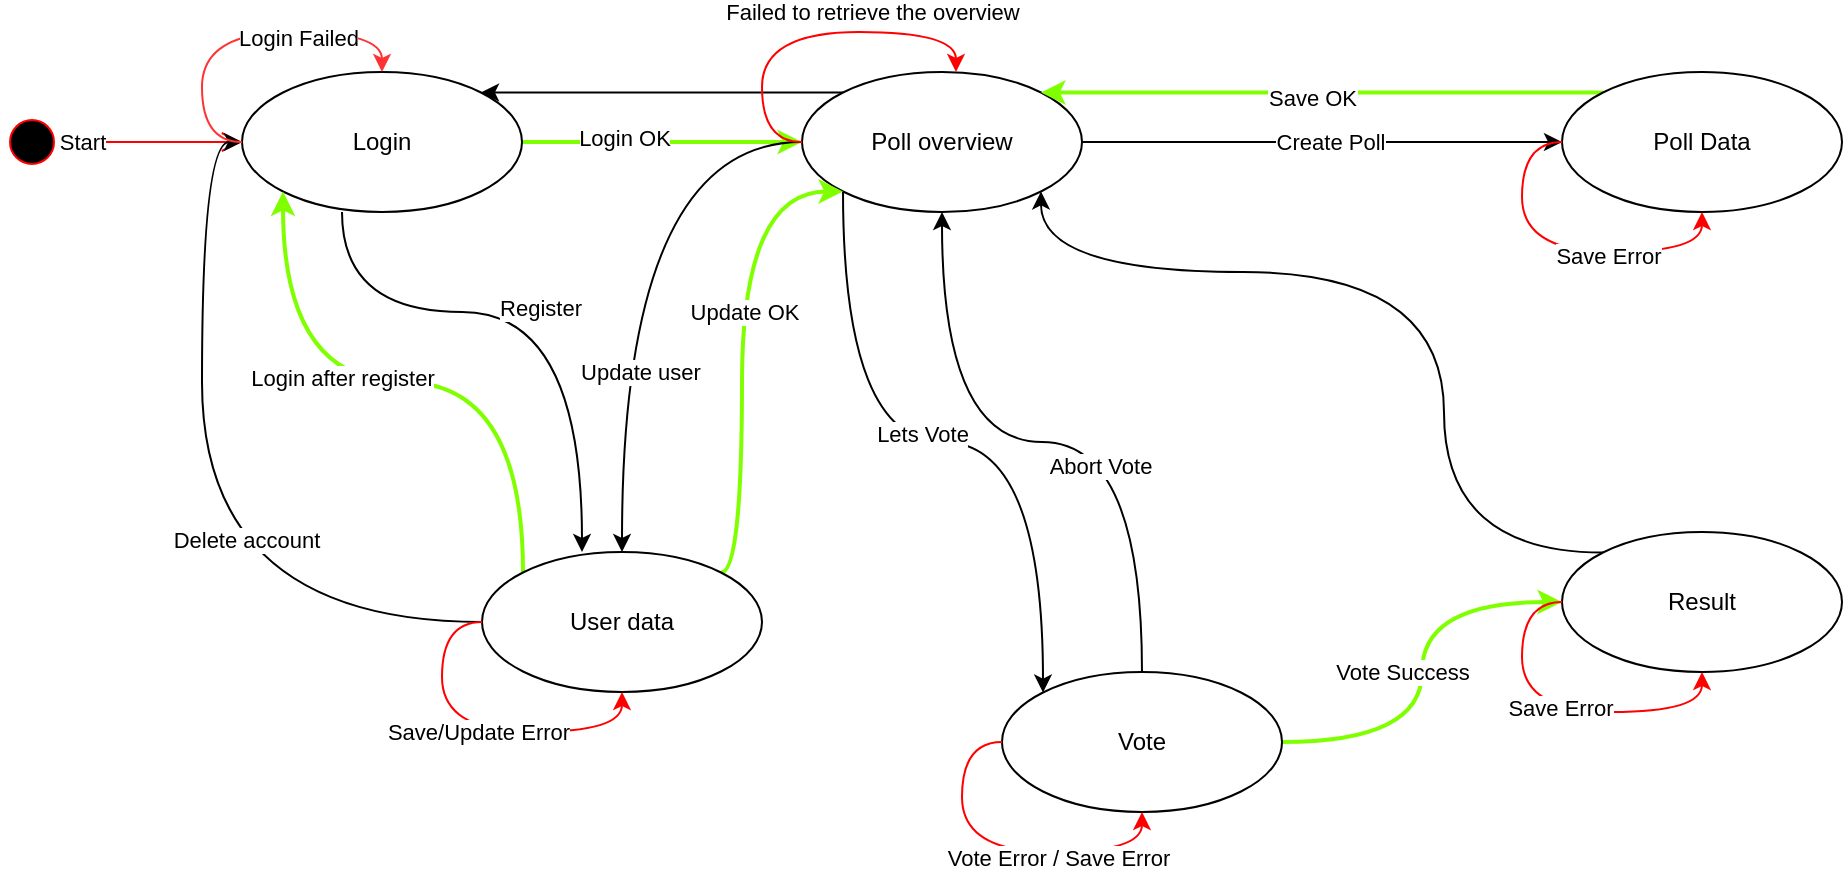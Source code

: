 <mxfile version="13.6.2" type="device"><diagram name="Page-1" id="e7e014a7-5840-1c2e-5031-d8a46d1fe8dd"><mxGraphModel dx="1106" dy="830" grid="1" gridSize="10" guides="1" tooltips="1" connect="1" arrows="1" fold="1" page="1" pageScale="1" pageWidth="1169" pageHeight="826" background="#ffffff" math="0" shadow="0"><root><mxCell id="0"/><mxCell id="1" parent="0"/><mxCell id="k7MwDcB0xPNuz_n1vNBX-41" value="" style="ellipse;html=1;shape=startState;fillColor=#000000;strokeColor=#ff0000;" vertex="1" parent="1"><mxGeometry x="80" y="280" width="30" height="30" as="geometry"/></mxCell><mxCell id="k7MwDcB0xPNuz_n1vNBX-42" value="" style="edgeStyle=orthogonalEdgeStyle;html=1;verticalAlign=bottom;endArrow=open;endSize=8;strokeColor=#ff0000;" edge="1" source="k7MwDcB0xPNuz_n1vNBX-41" parent="1"><mxGeometry relative="1" as="geometry"><mxPoint x="200" y="295" as="targetPoint"/></mxGeometry></mxCell><mxCell id="k7MwDcB0xPNuz_n1vNBX-76" value="Start" style="edgeLabel;html=1;align=center;verticalAlign=middle;resizable=0;points=[];" vertex="1" connectable="0" parent="k7MwDcB0xPNuz_n1vNBX-42"><mxGeometry x="-0.778" relative="1" as="geometry"><mxPoint as="offset"/></mxGeometry></mxCell><mxCell id="k7MwDcB0xPNuz_n1vNBX-50" style="edgeStyle=orthogonalEdgeStyle;curved=1;orthogonalLoop=1;jettySize=auto;html=1;exitX=0.5;exitY=1;exitDx=0;exitDy=0;" edge="1" parent="1"><mxGeometry relative="1" as="geometry"><mxPoint x="250" y="330" as="sourcePoint"/><mxPoint x="370" y="500" as="targetPoint"/><Array as="points"><mxPoint x="250" y="380"/><mxPoint x="370" y="380"/></Array></mxGeometry></mxCell><mxCell id="k7MwDcB0xPNuz_n1vNBX-78" value="Register" style="edgeLabel;html=1;align=center;verticalAlign=middle;resizable=0;points=[];" vertex="1" connectable="0" parent="k7MwDcB0xPNuz_n1vNBX-50"><mxGeometry x="0.028" y="2" relative="1" as="geometry"><mxPoint as="offset"/></mxGeometry></mxCell><mxCell id="k7MwDcB0xPNuz_n1vNBX-61" style="edgeStyle=orthogonalEdgeStyle;curved=1;orthogonalLoop=1;jettySize=auto;html=1;exitX=1;exitY=0.5;exitDx=0;exitDy=0;entryX=0;entryY=0.5;entryDx=0;entryDy=0;strokeColor=#80FF00;strokeWidth=2;" edge="1" parent="1" source="k7MwDcB0xPNuz_n1vNBX-43" target="k7MwDcB0xPNuz_n1vNBX-44"><mxGeometry relative="1" as="geometry"/></mxCell><mxCell id="k7MwDcB0xPNuz_n1vNBX-62" value="Login OK" style="edgeLabel;html=1;align=center;verticalAlign=middle;resizable=0;points=[];" vertex="1" connectable="0" parent="k7MwDcB0xPNuz_n1vNBX-61"><mxGeometry x="-0.271" y="2" relative="1" as="geometry"><mxPoint as="offset"/></mxGeometry></mxCell><mxCell id="k7MwDcB0xPNuz_n1vNBX-43" value="Login" style="ellipse;whiteSpace=wrap;html=1;" vertex="1" parent="1"><mxGeometry x="200" y="260" width="140" height="70" as="geometry"/></mxCell><mxCell id="k7MwDcB0xPNuz_n1vNBX-49" style="edgeStyle=orthogonalEdgeStyle;orthogonalLoop=1;jettySize=auto;html=1;curved=1;" edge="1" parent="1" source="k7MwDcB0xPNuz_n1vNBX-44" target="k7MwDcB0xPNuz_n1vNBX-45"><mxGeometry relative="1" as="geometry"/></mxCell><mxCell id="k7MwDcB0xPNuz_n1vNBX-79" value="Update user" style="edgeLabel;html=1;align=center;verticalAlign=middle;resizable=0;points=[];" vertex="1" connectable="0" parent="k7MwDcB0xPNuz_n1vNBX-49"><mxGeometry x="0.18" y="9" relative="1" as="geometry"><mxPoint y="31" as="offset"/></mxGeometry></mxCell><mxCell id="k7MwDcB0xPNuz_n1vNBX-59" style="edgeStyle=orthogonalEdgeStyle;curved=1;orthogonalLoop=1;jettySize=auto;html=1;exitX=1;exitY=0.5;exitDx=0;exitDy=0;" edge="1" parent="1" source="k7MwDcB0xPNuz_n1vNBX-44" target="k7MwDcB0xPNuz_n1vNBX-48"><mxGeometry relative="1" as="geometry"/></mxCell><mxCell id="k7MwDcB0xPNuz_n1vNBX-89" value="Create Poll" style="edgeLabel;html=1;align=center;verticalAlign=middle;resizable=0;points=[];" vertex="1" connectable="0" parent="k7MwDcB0xPNuz_n1vNBX-59"><mxGeometry x="0.033" relative="1" as="geometry"><mxPoint as="offset"/></mxGeometry></mxCell><mxCell id="k7MwDcB0xPNuz_n1vNBX-63" style="edgeStyle=orthogonalEdgeStyle;curved=1;orthogonalLoop=1;jettySize=auto;html=1;exitX=0;exitY=0;exitDx=0;exitDy=0;entryX=1;entryY=0;entryDx=0;entryDy=0;strokeWidth=1;" edge="1" parent="1" source="k7MwDcB0xPNuz_n1vNBX-44" target="k7MwDcB0xPNuz_n1vNBX-43"><mxGeometry relative="1" as="geometry"/></mxCell><mxCell id="k7MwDcB0xPNuz_n1vNBX-71" style="edgeStyle=orthogonalEdgeStyle;curved=1;orthogonalLoop=1;jettySize=auto;html=1;exitX=0;exitY=1;exitDx=0;exitDy=0;entryX=0;entryY=0;entryDx=0;entryDy=0;strokeColor=#000000;strokeWidth=1;" edge="1" parent="1" source="k7MwDcB0xPNuz_n1vNBX-44" target="k7MwDcB0xPNuz_n1vNBX-46"><mxGeometry relative="1" as="geometry"/></mxCell><mxCell id="k7MwDcB0xPNuz_n1vNBX-81" value="Lets Vote" style="edgeLabel;html=1;align=center;verticalAlign=middle;resizable=0;points=[];" vertex="1" connectable="0" parent="k7MwDcB0xPNuz_n1vNBX-71"><mxGeometry x="-0.308" y="39" relative="1" as="geometry"><mxPoint as="offset"/></mxGeometry></mxCell><mxCell id="k7MwDcB0xPNuz_n1vNBX-44" value="Poll overview" style="ellipse;whiteSpace=wrap;html=1;" vertex="1" parent="1"><mxGeometry x="480" y="260" width="140" height="70" as="geometry"/></mxCell><mxCell id="k7MwDcB0xPNuz_n1vNBX-64" style="edgeStyle=orthogonalEdgeStyle;curved=1;orthogonalLoop=1;jettySize=auto;html=1;exitX=0;exitY=0;exitDx=0;exitDy=0;entryX=0;entryY=1;entryDx=0;entryDy=0;strokeWidth=2;strokeColor=#80FF00;" edge="1" parent="1" source="k7MwDcB0xPNuz_n1vNBX-45" target="k7MwDcB0xPNuz_n1vNBX-43"><mxGeometry relative="1" as="geometry"/></mxCell><mxCell id="k7MwDcB0xPNuz_n1vNBX-77" value="Login after register" style="edgeLabel;html=1;align=center;verticalAlign=middle;resizable=0;points=[];" vertex="1" connectable="0" parent="k7MwDcB0xPNuz_n1vNBX-64"><mxGeometry x="-0.048" y="3" relative="1" as="geometry"><mxPoint x="-37.75" y="-5" as="offset"/></mxGeometry></mxCell><mxCell id="k7MwDcB0xPNuz_n1vNBX-65" style="edgeStyle=orthogonalEdgeStyle;curved=1;orthogonalLoop=1;jettySize=auto;html=1;exitX=0;exitY=0.5;exitDx=0;exitDy=0;entryX=0;entryY=0.5;entryDx=0;entryDy=0;strokeColor=#000000;strokeWidth=1;" edge="1" parent="1" source="k7MwDcB0xPNuz_n1vNBX-45" target="k7MwDcB0xPNuz_n1vNBX-43"><mxGeometry relative="1" as="geometry"/></mxCell><mxCell id="k7MwDcB0xPNuz_n1vNBX-75" value="Delete account" style="edgeLabel;html=1;align=center;verticalAlign=middle;resizable=0;points=[];" vertex="1" connectable="0" parent="k7MwDcB0xPNuz_n1vNBX-65"><mxGeometry x="-0.41" y="-41" relative="1" as="geometry"><mxPoint as="offset"/></mxGeometry></mxCell><mxCell id="k7MwDcB0xPNuz_n1vNBX-74" style="edgeStyle=orthogonalEdgeStyle;curved=1;orthogonalLoop=1;jettySize=auto;html=1;exitX=1;exitY=0;exitDx=0;exitDy=0;entryX=0;entryY=1;entryDx=0;entryDy=0;strokeWidth=2;strokeColor=#80FF00;" edge="1" parent="1" source="k7MwDcB0xPNuz_n1vNBX-45" target="k7MwDcB0xPNuz_n1vNBX-44"><mxGeometry relative="1" as="geometry"><Array as="points"><mxPoint x="450" y="510"/><mxPoint x="450" y="320"/></Array></mxGeometry></mxCell><mxCell id="k7MwDcB0xPNuz_n1vNBX-80" value="Update OK" style="edgeLabel;html=1;align=center;verticalAlign=middle;resizable=0;points=[];" vertex="1" connectable="0" parent="k7MwDcB0xPNuz_n1vNBX-74"><mxGeometry x="-0.135" y="-1" relative="1" as="geometry"><mxPoint y="-31.8" as="offset"/></mxGeometry></mxCell><mxCell id="k7MwDcB0xPNuz_n1vNBX-45" value="User data" style="ellipse;whiteSpace=wrap;html=1;" vertex="1" parent="1"><mxGeometry x="320" y="500" width="140" height="70" as="geometry"/></mxCell><mxCell id="k7MwDcB0xPNuz_n1vNBX-69" style="edgeStyle=orthogonalEdgeStyle;curved=1;orthogonalLoop=1;jettySize=auto;html=1;exitX=1;exitY=0.5;exitDx=0;exitDy=0;entryX=0;entryY=0.5;entryDx=0;entryDy=0;strokeWidth=2;strokeColor=#80FF00;" edge="1" parent="1" source="k7MwDcB0xPNuz_n1vNBX-46" target="k7MwDcB0xPNuz_n1vNBX-47"><mxGeometry relative="1" as="geometry"/></mxCell><mxCell id="k7MwDcB0xPNuz_n1vNBX-83" value="Vote Success&lt;br&gt;" style="edgeLabel;html=1;align=center;verticalAlign=middle;resizable=0;points=[];" vertex="1" connectable="0" parent="k7MwDcB0xPNuz_n1vNBX-69"><mxGeometry x="0.267" y="-2" relative="1" as="geometry"><mxPoint x="-12" y="28" as="offset"/></mxGeometry></mxCell><mxCell id="k7MwDcB0xPNuz_n1vNBX-72" style="edgeStyle=orthogonalEdgeStyle;curved=1;orthogonalLoop=1;jettySize=auto;html=1;exitX=0.5;exitY=0;exitDx=0;exitDy=0;entryX=0.5;entryY=1;entryDx=0;entryDy=0;strokeColor=#000000;strokeWidth=1;" edge="1" parent="1" source="k7MwDcB0xPNuz_n1vNBX-46" target="k7MwDcB0xPNuz_n1vNBX-44"><mxGeometry relative="1" as="geometry"/></mxCell><mxCell id="k7MwDcB0xPNuz_n1vNBX-82" value="Abort Vote" style="edgeLabel;html=1;align=center;verticalAlign=middle;resizable=0;points=[];" vertex="1" connectable="0" parent="k7MwDcB0xPNuz_n1vNBX-72"><mxGeometry x="-0.376" y="21" relative="1" as="geometry"><mxPoint as="offset"/></mxGeometry></mxCell><mxCell id="k7MwDcB0xPNuz_n1vNBX-46" value="Vote" style="ellipse;whiteSpace=wrap;html=1;" vertex="1" parent="1"><mxGeometry x="580" y="560" width="140" height="70" as="geometry"/></mxCell><mxCell id="k7MwDcB0xPNuz_n1vNBX-73" style="edgeStyle=orthogonalEdgeStyle;curved=1;orthogonalLoop=1;jettySize=auto;html=1;exitX=0;exitY=0;exitDx=0;exitDy=0;entryX=1;entryY=1;entryDx=0;entryDy=0;strokeColor=#000000;strokeWidth=1;" edge="1" parent="1" source="k7MwDcB0xPNuz_n1vNBX-47" target="k7MwDcB0xPNuz_n1vNBX-44"><mxGeometry relative="1" as="geometry"><Array as="points"><mxPoint x="801" y="360"/><mxPoint x="600" y="360"/></Array></mxGeometry></mxCell><mxCell id="k7MwDcB0xPNuz_n1vNBX-47" value="Result" style="ellipse;whiteSpace=wrap;html=1;" vertex="1" parent="1"><mxGeometry x="860" y="490" width="140" height="70" as="geometry"/></mxCell><mxCell id="k7MwDcB0xPNuz_n1vNBX-66" style="edgeStyle=orthogonalEdgeStyle;curved=1;orthogonalLoop=1;jettySize=auto;html=1;exitX=0;exitY=0;exitDx=0;exitDy=0;entryX=1;entryY=0;entryDx=0;entryDy=0;strokeWidth=2;strokeColor=#80FF00;" edge="1" parent="1" source="k7MwDcB0xPNuz_n1vNBX-48" target="k7MwDcB0xPNuz_n1vNBX-44"><mxGeometry relative="1" as="geometry"/></mxCell><mxCell id="k7MwDcB0xPNuz_n1vNBX-90" value="Save OK" style="edgeLabel;html=1;align=center;verticalAlign=middle;resizable=0;points=[];" vertex="1" connectable="0" parent="k7MwDcB0xPNuz_n1vNBX-66"><mxGeometry x="0.036" y="2" relative="1" as="geometry"><mxPoint as="offset"/></mxGeometry></mxCell><mxCell id="k7MwDcB0xPNuz_n1vNBX-48" value="Poll Data" style="ellipse;whiteSpace=wrap;html=1;" vertex="1" parent="1"><mxGeometry x="860" y="260" width="140" height="70" as="geometry"/></mxCell><mxCell id="k7MwDcB0xPNuz_n1vNBX-52" value="Save/Update Error&lt;br&gt;" style="edgeStyle=orthogonalEdgeStyle;curved=1;orthogonalLoop=1;jettySize=auto;html=1;exitX=0;exitY=0.5;exitDx=0;exitDy=0;strokeColor=#FF0000;" edge="1" parent="1" source="k7MwDcB0xPNuz_n1vNBX-45" target="k7MwDcB0xPNuz_n1vNBX-45"><mxGeometry relative="1" as="geometry"/></mxCell><mxCell id="k7MwDcB0xPNuz_n1vNBX-53" style="edgeStyle=orthogonalEdgeStyle;curved=1;orthogonalLoop=1;jettySize=auto;html=1;exitX=0;exitY=0.5;exitDx=0;exitDy=0;entryX=0.5;entryY=1;entryDx=0;entryDy=0;strokeColor=#FF0000;" edge="1" parent="1" source="k7MwDcB0xPNuz_n1vNBX-46" target="k7MwDcB0xPNuz_n1vNBX-46"><mxGeometry relative="1" as="geometry"/></mxCell><mxCell id="k7MwDcB0xPNuz_n1vNBX-88" value="Vote Error / Save Error" style="edgeLabel;html=1;align=center;verticalAlign=middle;resizable=0;points=[];" vertex="1" connectable="0" parent="k7MwDcB0xPNuz_n1vNBX-53"><mxGeometry x="0.33" y="-3" relative="1" as="geometry"><mxPoint as="offset"/></mxGeometry></mxCell><mxCell id="k7MwDcB0xPNuz_n1vNBX-54" style="edgeStyle=orthogonalEdgeStyle;curved=1;orthogonalLoop=1;jettySize=auto;html=1;exitX=0;exitY=0.5;exitDx=0;exitDy=0;fillColor=#e51400;strokeColor=#FF0000;" edge="1" parent="1" source="k7MwDcB0xPNuz_n1vNBX-47" target="k7MwDcB0xPNuz_n1vNBX-47"><mxGeometry relative="1" as="geometry"/></mxCell><mxCell id="k7MwDcB0xPNuz_n1vNBX-87" value="Save Error&lt;br&gt;" style="edgeLabel;html=1;align=center;verticalAlign=middle;resizable=0;points=[];" vertex="1" connectable="0" parent="k7MwDcB0xPNuz_n1vNBX-54"><mxGeometry x="0.016" y="2" relative="1" as="geometry"><mxPoint as="offset"/></mxGeometry></mxCell><mxCell id="k7MwDcB0xPNuz_n1vNBX-55" style="edgeStyle=orthogonalEdgeStyle;curved=1;orthogonalLoop=1;jettySize=auto;html=1;exitX=0;exitY=0.5;exitDx=0;exitDy=0;strokeColor=#FF0000;" edge="1" parent="1" source="k7MwDcB0xPNuz_n1vNBX-48" target="k7MwDcB0xPNuz_n1vNBX-48"><mxGeometry relative="1" as="geometry"/></mxCell><mxCell id="k7MwDcB0xPNuz_n1vNBX-86" value="Save Error&lt;br&gt;" style="edgeLabel;html=1;align=center;verticalAlign=middle;resizable=0;points=[];" vertex="1" connectable="0" parent="k7MwDcB0xPNuz_n1vNBX-55"><mxGeometry x="0.276" y="-2" relative="1" as="geometry"><mxPoint as="offset"/></mxGeometry></mxCell><mxCell id="k7MwDcB0xPNuz_n1vNBX-56" style="edgeStyle=orthogonalEdgeStyle;curved=1;orthogonalLoop=1;jettySize=auto;html=1;exitX=0;exitY=0.5;exitDx=0;exitDy=0;entryX=0.5;entryY=0;entryDx=0;entryDy=0;strokeColor=#FF3333;" edge="1" parent="1" source="k7MwDcB0xPNuz_n1vNBX-43" target="k7MwDcB0xPNuz_n1vNBX-43"><mxGeometry relative="1" as="geometry"><Array as="points"><mxPoint x="180" y="295"/><mxPoint x="180" y="240"/><mxPoint x="270" y="240"/></Array></mxGeometry></mxCell><mxCell id="k7MwDcB0xPNuz_n1vNBX-84" value="Login Failed&lt;br&gt;" style="edgeLabel;html=1;align=center;verticalAlign=middle;resizable=0;points=[];" vertex="1" connectable="0" parent="k7MwDcB0xPNuz_n1vNBX-56"><mxGeometry x="0.33" y="-3" relative="1" as="geometry"><mxPoint as="offset"/></mxGeometry></mxCell><mxCell id="k7MwDcB0xPNuz_n1vNBX-57" style="edgeStyle=orthogonalEdgeStyle;curved=1;orthogonalLoop=1;jettySize=auto;html=1;exitX=0;exitY=0.5;exitDx=0;exitDy=0;entryX=0.55;entryY=0;entryDx=0;entryDy=0;entryPerimeter=0;strokeColor=#FF0000;" edge="1" parent="1" source="k7MwDcB0xPNuz_n1vNBX-44" target="k7MwDcB0xPNuz_n1vNBX-44"><mxGeometry relative="1" as="geometry"><Array as="points"><mxPoint x="460" y="295"/><mxPoint x="460" y="240"/><mxPoint x="557" y="240"/></Array></mxGeometry></mxCell><mxCell id="k7MwDcB0xPNuz_n1vNBX-85" value="Failed to retrieve the overview" style="edgeLabel;html=1;align=center;verticalAlign=middle;resizable=0;points=[];" vertex="1" connectable="0" parent="k7MwDcB0xPNuz_n1vNBX-57"><mxGeometry x="0.354" y="3" relative="1" as="geometry"><mxPoint y="-7" as="offset"/></mxGeometry></mxCell></root></mxGraphModel></diagram></mxfile>